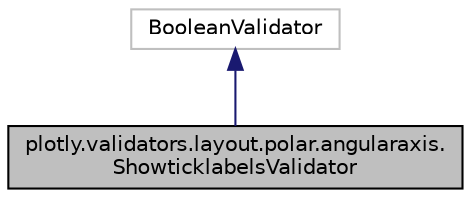 digraph "plotly.validators.layout.polar.angularaxis.ShowticklabelsValidator"
{
 // LATEX_PDF_SIZE
  edge [fontname="Helvetica",fontsize="10",labelfontname="Helvetica",labelfontsize="10"];
  node [fontname="Helvetica",fontsize="10",shape=record];
  Node1 [label="plotly.validators.layout.polar.angularaxis.\lShowticklabelsValidator",height=0.2,width=0.4,color="black", fillcolor="grey75", style="filled", fontcolor="black",tooltip=" "];
  Node2 -> Node1 [dir="back",color="midnightblue",fontsize="10",style="solid",fontname="Helvetica"];
  Node2 [label="BooleanValidator",height=0.2,width=0.4,color="grey75", fillcolor="white", style="filled",tooltip=" "];
}
